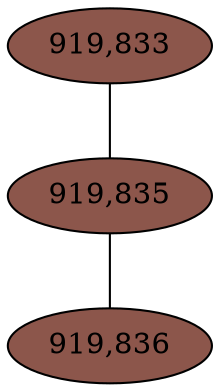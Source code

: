 graph CAMP_cc6 {
	K = 2.0;
	overlap="prism2";	"919,833" [style="filled", fillcolor="#8c564b", fontcolor="#000000"];
	"919,835" [style="filled", fillcolor="#8c564b", fontcolor="#000000"];
	"919,836" [style="filled", fillcolor="#8c564b", fontcolor="#000000"];
	"919,833" -- "919,835";
	"919,835" -- "919,836";
}